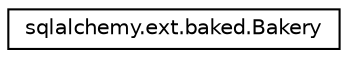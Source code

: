 digraph "Graphical Class Hierarchy"
{
 // LATEX_PDF_SIZE
  edge [fontname="Helvetica",fontsize="10",labelfontname="Helvetica",labelfontsize="10"];
  node [fontname="Helvetica",fontsize="10",shape=record];
  rankdir="LR";
  Node0 [label="sqlalchemy.ext.baked.Bakery",height=0.2,width=0.4,color="black", fillcolor="white", style="filled",URL="$classsqlalchemy_1_1ext_1_1baked_1_1Bakery.html",tooltip=" "];
}
